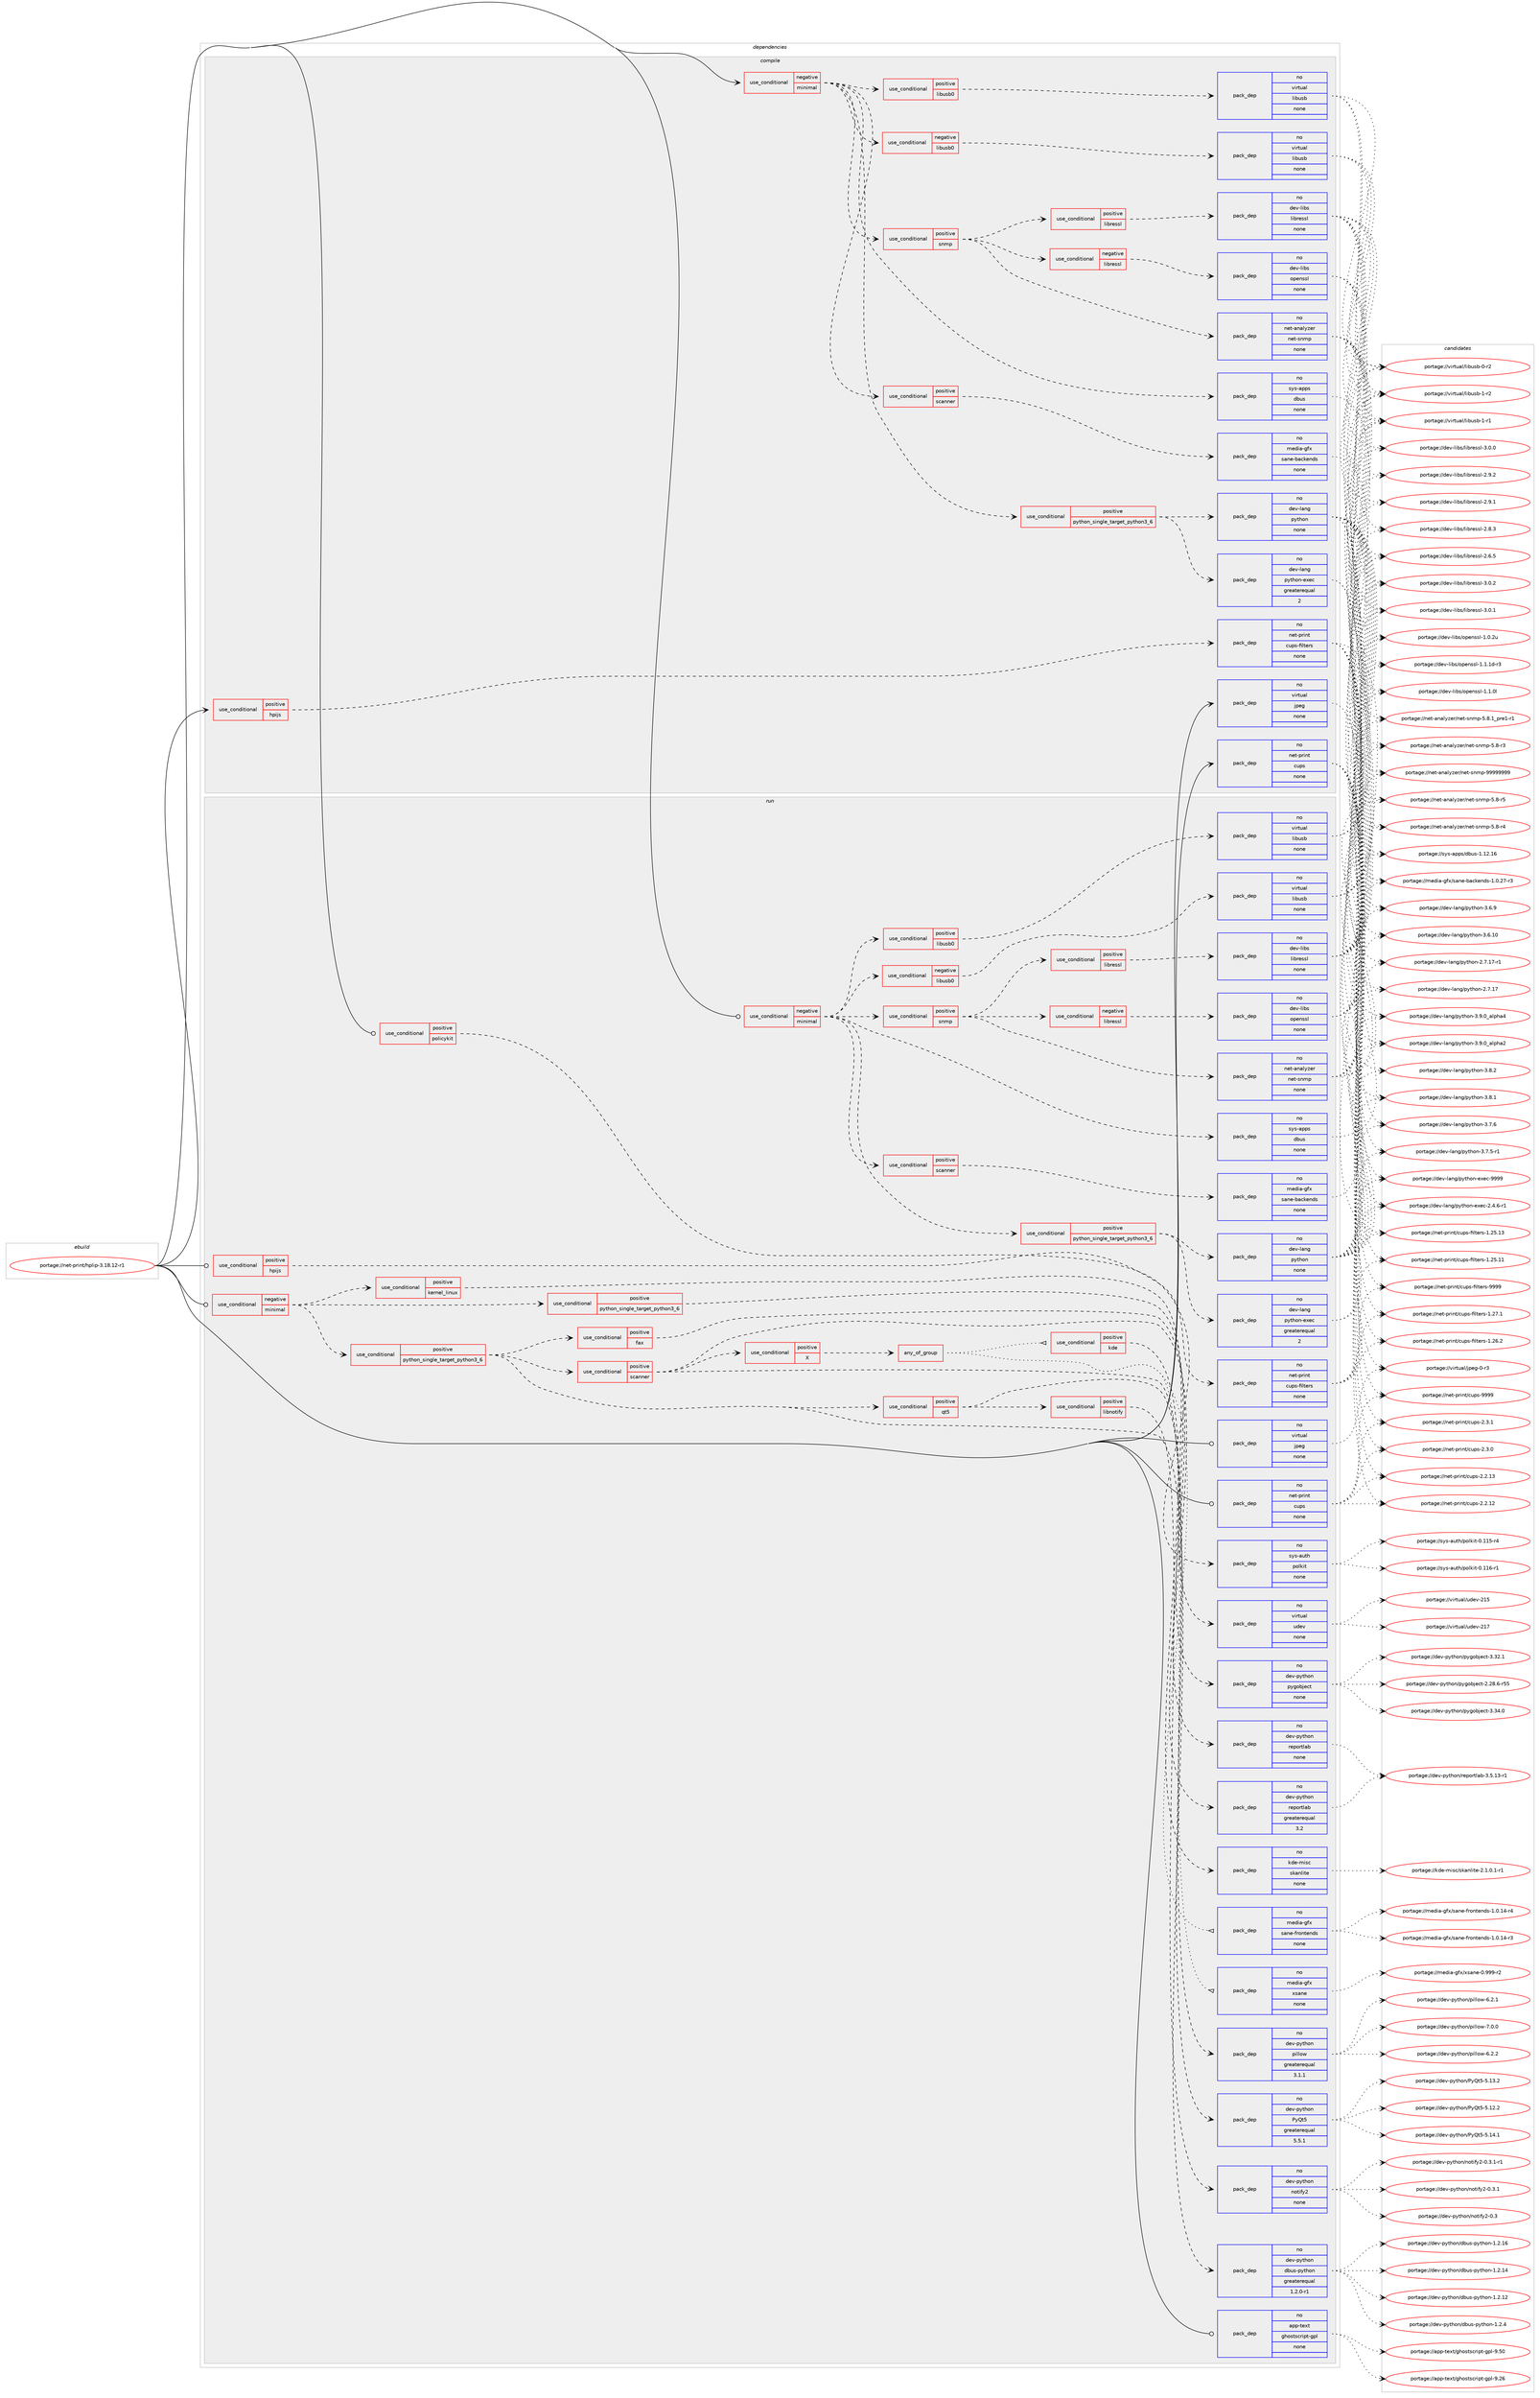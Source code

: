 digraph prolog {

# *************
# Graph options
# *************

newrank=true;
concentrate=true;
compound=true;
graph [rankdir=LR,fontname=Helvetica,fontsize=10,ranksep=1.5];#, ranksep=2.5, nodesep=0.2];
edge  [arrowhead=vee];
node  [fontname=Helvetica,fontsize=10];

# **********
# The ebuild
# **********

subgraph cluster_leftcol {
color=gray;
rank=same;
label=<<i>ebuild</i>>;
id [label="portage://net-print/hplip-3.18.12-r1", color=red, width=4, href="../net-print/hplip-3.18.12-r1.svg"];
}

# ****************
# The dependencies
# ****************

subgraph cluster_midcol {
color=gray;
label=<<i>dependencies</i>>;
subgraph cluster_compile {
fillcolor="#eeeeee";
style=filled;
label=<<i>compile</i>>;
subgraph cond13096 {
dependency66767 [label=<<TABLE BORDER="0" CELLBORDER="1" CELLSPACING="0" CELLPADDING="4"><TR><TD ROWSPAN="3" CELLPADDING="10">use_conditional</TD></TR><TR><TD>negative</TD></TR><TR><TD>minimal</TD></TR></TABLE>>, shape=none, color=red];
subgraph cond13097 {
dependency66768 [label=<<TABLE BORDER="0" CELLBORDER="1" CELLSPACING="0" CELLPADDING="4"><TR><TD ROWSPAN="3" CELLPADDING="10">use_conditional</TD></TR><TR><TD>positive</TD></TR><TR><TD>python_single_target_python3_6</TD></TR></TABLE>>, shape=none, color=red];
subgraph pack52336 {
dependency66769 [label=<<TABLE BORDER="0" CELLBORDER="1" CELLSPACING="0" CELLPADDING="4" WIDTH="220"><TR><TD ROWSPAN="6" CELLPADDING="30">pack_dep</TD></TR><TR><TD WIDTH="110">no</TD></TR><TR><TD>dev-lang</TD></TR><TR><TD>python</TD></TR><TR><TD>none</TD></TR><TR><TD></TD></TR></TABLE>>, shape=none, color=blue];
}
dependency66768:e -> dependency66769:w [weight=20,style="dashed",arrowhead="vee"];
subgraph pack52337 {
dependency66770 [label=<<TABLE BORDER="0" CELLBORDER="1" CELLSPACING="0" CELLPADDING="4" WIDTH="220"><TR><TD ROWSPAN="6" CELLPADDING="30">pack_dep</TD></TR><TR><TD WIDTH="110">no</TD></TR><TR><TD>dev-lang</TD></TR><TR><TD>python-exec</TD></TR><TR><TD>greaterequal</TD></TR><TR><TD>2</TD></TR></TABLE>>, shape=none, color=blue];
}
dependency66768:e -> dependency66770:w [weight=20,style="dashed",arrowhead="vee"];
}
dependency66767:e -> dependency66768:w [weight=20,style="dashed",arrowhead="vee"];
subgraph pack52338 {
dependency66771 [label=<<TABLE BORDER="0" CELLBORDER="1" CELLSPACING="0" CELLPADDING="4" WIDTH="220"><TR><TD ROWSPAN="6" CELLPADDING="30">pack_dep</TD></TR><TR><TD WIDTH="110">no</TD></TR><TR><TD>sys-apps</TD></TR><TR><TD>dbus</TD></TR><TR><TD>none</TD></TR><TR><TD></TD></TR></TABLE>>, shape=none, color=blue];
}
dependency66767:e -> dependency66771:w [weight=20,style="dashed",arrowhead="vee"];
subgraph cond13098 {
dependency66772 [label=<<TABLE BORDER="0" CELLBORDER="1" CELLSPACING="0" CELLPADDING="4"><TR><TD ROWSPAN="3" CELLPADDING="10">use_conditional</TD></TR><TR><TD>negative</TD></TR><TR><TD>libusb0</TD></TR></TABLE>>, shape=none, color=red];
subgraph pack52339 {
dependency66773 [label=<<TABLE BORDER="0" CELLBORDER="1" CELLSPACING="0" CELLPADDING="4" WIDTH="220"><TR><TD ROWSPAN="6" CELLPADDING="30">pack_dep</TD></TR><TR><TD WIDTH="110">no</TD></TR><TR><TD>virtual</TD></TR><TR><TD>libusb</TD></TR><TR><TD>none</TD></TR><TR><TD></TD></TR></TABLE>>, shape=none, color=blue];
}
dependency66772:e -> dependency66773:w [weight=20,style="dashed",arrowhead="vee"];
}
dependency66767:e -> dependency66772:w [weight=20,style="dashed",arrowhead="vee"];
subgraph cond13099 {
dependency66774 [label=<<TABLE BORDER="0" CELLBORDER="1" CELLSPACING="0" CELLPADDING="4"><TR><TD ROWSPAN="3" CELLPADDING="10">use_conditional</TD></TR><TR><TD>positive</TD></TR><TR><TD>libusb0</TD></TR></TABLE>>, shape=none, color=red];
subgraph pack52340 {
dependency66775 [label=<<TABLE BORDER="0" CELLBORDER="1" CELLSPACING="0" CELLPADDING="4" WIDTH="220"><TR><TD ROWSPAN="6" CELLPADDING="30">pack_dep</TD></TR><TR><TD WIDTH="110">no</TD></TR><TR><TD>virtual</TD></TR><TR><TD>libusb</TD></TR><TR><TD>none</TD></TR><TR><TD></TD></TR></TABLE>>, shape=none, color=blue];
}
dependency66774:e -> dependency66775:w [weight=20,style="dashed",arrowhead="vee"];
}
dependency66767:e -> dependency66774:w [weight=20,style="dashed",arrowhead="vee"];
subgraph cond13100 {
dependency66776 [label=<<TABLE BORDER="0" CELLBORDER="1" CELLSPACING="0" CELLPADDING="4"><TR><TD ROWSPAN="3" CELLPADDING="10">use_conditional</TD></TR><TR><TD>positive</TD></TR><TR><TD>scanner</TD></TR></TABLE>>, shape=none, color=red];
subgraph pack52341 {
dependency66777 [label=<<TABLE BORDER="0" CELLBORDER="1" CELLSPACING="0" CELLPADDING="4" WIDTH="220"><TR><TD ROWSPAN="6" CELLPADDING="30">pack_dep</TD></TR><TR><TD WIDTH="110">no</TD></TR><TR><TD>media-gfx</TD></TR><TR><TD>sane-backends</TD></TR><TR><TD>none</TD></TR><TR><TD></TD></TR></TABLE>>, shape=none, color=blue];
}
dependency66776:e -> dependency66777:w [weight=20,style="dashed",arrowhead="vee"];
}
dependency66767:e -> dependency66776:w [weight=20,style="dashed",arrowhead="vee"];
subgraph cond13101 {
dependency66778 [label=<<TABLE BORDER="0" CELLBORDER="1" CELLSPACING="0" CELLPADDING="4"><TR><TD ROWSPAN="3" CELLPADDING="10">use_conditional</TD></TR><TR><TD>positive</TD></TR><TR><TD>snmp</TD></TR></TABLE>>, shape=none, color=red];
subgraph cond13102 {
dependency66779 [label=<<TABLE BORDER="0" CELLBORDER="1" CELLSPACING="0" CELLPADDING="4"><TR><TD ROWSPAN="3" CELLPADDING="10">use_conditional</TD></TR><TR><TD>negative</TD></TR><TR><TD>libressl</TD></TR></TABLE>>, shape=none, color=red];
subgraph pack52342 {
dependency66780 [label=<<TABLE BORDER="0" CELLBORDER="1" CELLSPACING="0" CELLPADDING="4" WIDTH="220"><TR><TD ROWSPAN="6" CELLPADDING="30">pack_dep</TD></TR><TR><TD WIDTH="110">no</TD></TR><TR><TD>dev-libs</TD></TR><TR><TD>openssl</TD></TR><TR><TD>none</TD></TR><TR><TD></TD></TR></TABLE>>, shape=none, color=blue];
}
dependency66779:e -> dependency66780:w [weight=20,style="dashed",arrowhead="vee"];
}
dependency66778:e -> dependency66779:w [weight=20,style="dashed",arrowhead="vee"];
subgraph cond13103 {
dependency66781 [label=<<TABLE BORDER="0" CELLBORDER="1" CELLSPACING="0" CELLPADDING="4"><TR><TD ROWSPAN="3" CELLPADDING="10">use_conditional</TD></TR><TR><TD>positive</TD></TR><TR><TD>libressl</TD></TR></TABLE>>, shape=none, color=red];
subgraph pack52343 {
dependency66782 [label=<<TABLE BORDER="0" CELLBORDER="1" CELLSPACING="0" CELLPADDING="4" WIDTH="220"><TR><TD ROWSPAN="6" CELLPADDING="30">pack_dep</TD></TR><TR><TD WIDTH="110">no</TD></TR><TR><TD>dev-libs</TD></TR><TR><TD>libressl</TD></TR><TR><TD>none</TD></TR><TR><TD></TD></TR></TABLE>>, shape=none, color=blue];
}
dependency66781:e -> dependency66782:w [weight=20,style="dashed",arrowhead="vee"];
}
dependency66778:e -> dependency66781:w [weight=20,style="dashed",arrowhead="vee"];
subgraph pack52344 {
dependency66783 [label=<<TABLE BORDER="0" CELLBORDER="1" CELLSPACING="0" CELLPADDING="4" WIDTH="220"><TR><TD ROWSPAN="6" CELLPADDING="30">pack_dep</TD></TR><TR><TD WIDTH="110">no</TD></TR><TR><TD>net-analyzer</TD></TR><TR><TD>net-snmp</TD></TR><TR><TD>none</TD></TR><TR><TD></TD></TR></TABLE>>, shape=none, color=blue];
}
dependency66778:e -> dependency66783:w [weight=20,style="dashed",arrowhead="vee"];
}
dependency66767:e -> dependency66778:w [weight=20,style="dashed",arrowhead="vee"];
}
id:e -> dependency66767:w [weight=20,style="solid",arrowhead="vee"];
subgraph cond13104 {
dependency66784 [label=<<TABLE BORDER="0" CELLBORDER="1" CELLSPACING="0" CELLPADDING="4"><TR><TD ROWSPAN="3" CELLPADDING="10">use_conditional</TD></TR><TR><TD>positive</TD></TR><TR><TD>hpijs</TD></TR></TABLE>>, shape=none, color=red];
subgraph pack52345 {
dependency66785 [label=<<TABLE BORDER="0" CELLBORDER="1" CELLSPACING="0" CELLPADDING="4" WIDTH="220"><TR><TD ROWSPAN="6" CELLPADDING="30">pack_dep</TD></TR><TR><TD WIDTH="110">no</TD></TR><TR><TD>net-print</TD></TR><TR><TD>cups-filters</TD></TR><TR><TD>none</TD></TR><TR><TD></TD></TR></TABLE>>, shape=none, color=blue];
}
dependency66784:e -> dependency66785:w [weight=20,style="dashed",arrowhead="vee"];
}
id:e -> dependency66784:w [weight=20,style="solid",arrowhead="vee"];
subgraph pack52346 {
dependency66786 [label=<<TABLE BORDER="0" CELLBORDER="1" CELLSPACING="0" CELLPADDING="4" WIDTH="220"><TR><TD ROWSPAN="6" CELLPADDING="30">pack_dep</TD></TR><TR><TD WIDTH="110">no</TD></TR><TR><TD>net-print</TD></TR><TR><TD>cups</TD></TR><TR><TD>none</TD></TR><TR><TD></TD></TR></TABLE>>, shape=none, color=blue];
}
id:e -> dependency66786:w [weight=20,style="solid",arrowhead="vee"];
subgraph pack52347 {
dependency66787 [label=<<TABLE BORDER="0" CELLBORDER="1" CELLSPACING="0" CELLPADDING="4" WIDTH="220"><TR><TD ROWSPAN="6" CELLPADDING="30">pack_dep</TD></TR><TR><TD WIDTH="110">no</TD></TR><TR><TD>virtual</TD></TR><TR><TD>jpeg</TD></TR><TR><TD>none</TD></TR><TR><TD></TD></TR></TABLE>>, shape=none, color=blue];
}
id:e -> dependency66787:w [weight=20,style="solid",arrowhead="vee"];
}
subgraph cluster_compileandrun {
fillcolor="#eeeeee";
style=filled;
label=<<i>compile and run</i>>;
}
subgraph cluster_run {
fillcolor="#eeeeee";
style=filled;
label=<<i>run</i>>;
subgraph cond13105 {
dependency66788 [label=<<TABLE BORDER="0" CELLBORDER="1" CELLSPACING="0" CELLPADDING="4"><TR><TD ROWSPAN="3" CELLPADDING="10">use_conditional</TD></TR><TR><TD>negative</TD></TR><TR><TD>minimal</TD></TR></TABLE>>, shape=none, color=red];
subgraph cond13106 {
dependency66789 [label=<<TABLE BORDER="0" CELLBORDER="1" CELLSPACING="0" CELLPADDING="4"><TR><TD ROWSPAN="3" CELLPADDING="10">use_conditional</TD></TR><TR><TD>positive</TD></TR><TR><TD>python_single_target_python3_6</TD></TR></TABLE>>, shape=none, color=red];
subgraph pack52348 {
dependency66790 [label=<<TABLE BORDER="0" CELLBORDER="1" CELLSPACING="0" CELLPADDING="4" WIDTH="220"><TR><TD ROWSPAN="6" CELLPADDING="30">pack_dep</TD></TR><TR><TD WIDTH="110">no</TD></TR><TR><TD>dev-lang</TD></TR><TR><TD>python</TD></TR><TR><TD>none</TD></TR><TR><TD></TD></TR></TABLE>>, shape=none, color=blue];
}
dependency66789:e -> dependency66790:w [weight=20,style="dashed",arrowhead="vee"];
subgraph pack52349 {
dependency66791 [label=<<TABLE BORDER="0" CELLBORDER="1" CELLSPACING="0" CELLPADDING="4" WIDTH="220"><TR><TD ROWSPAN="6" CELLPADDING="30">pack_dep</TD></TR><TR><TD WIDTH="110">no</TD></TR><TR><TD>dev-lang</TD></TR><TR><TD>python-exec</TD></TR><TR><TD>greaterequal</TD></TR><TR><TD>2</TD></TR></TABLE>>, shape=none, color=blue];
}
dependency66789:e -> dependency66791:w [weight=20,style="dashed",arrowhead="vee"];
}
dependency66788:e -> dependency66789:w [weight=20,style="dashed",arrowhead="vee"];
subgraph pack52350 {
dependency66792 [label=<<TABLE BORDER="0" CELLBORDER="1" CELLSPACING="0" CELLPADDING="4" WIDTH="220"><TR><TD ROWSPAN="6" CELLPADDING="30">pack_dep</TD></TR><TR><TD WIDTH="110">no</TD></TR><TR><TD>sys-apps</TD></TR><TR><TD>dbus</TD></TR><TR><TD>none</TD></TR><TR><TD></TD></TR></TABLE>>, shape=none, color=blue];
}
dependency66788:e -> dependency66792:w [weight=20,style="dashed",arrowhead="vee"];
subgraph cond13107 {
dependency66793 [label=<<TABLE BORDER="0" CELLBORDER="1" CELLSPACING="0" CELLPADDING="4"><TR><TD ROWSPAN="3" CELLPADDING="10">use_conditional</TD></TR><TR><TD>negative</TD></TR><TR><TD>libusb0</TD></TR></TABLE>>, shape=none, color=red];
subgraph pack52351 {
dependency66794 [label=<<TABLE BORDER="0" CELLBORDER="1" CELLSPACING="0" CELLPADDING="4" WIDTH="220"><TR><TD ROWSPAN="6" CELLPADDING="30">pack_dep</TD></TR><TR><TD WIDTH="110">no</TD></TR><TR><TD>virtual</TD></TR><TR><TD>libusb</TD></TR><TR><TD>none</TD></TR><TR><TD></TD></TR></TABLE>>, shape=none, color=blue];
}
dependency66793:e -> dependency66794:w [weight=20,style="dashed",arrowhead="vee"];
}
dependency66788:e -> dependency66793:w [weight=20,style="dashed",arrowhead="vee"];
subgraph cond13108 {
dependency66795 [label=<<TABLE BORDER="0" CELLBORDER="1" CELLSPACING="0" CELLPADDING="4"><TR><TD ROWSPAN="3" CELLPADDING="10">use_conditional</TD></TR><TR><TD>positive</TD></TR><TR><TD>libusb0</TD></TR></TABLE>>, shape=none, color=red];
subgraph pack52352 {
dependency66796 [label=<<TABLE BORDER="0" CELLBORDER="1" CELLSPACING="0" CELLPADDING="4" WIDTH="220"><TR><TD ROWSPAN="6" CELLPADDING="30">pack_dep</TD></TR><TR><TD WIDTH="110">no</TD></TR><TR><TD>virtual</TD></TR><TR><TD>libusb</TD></TR><TR><TD>none</TD></TR><TR><TD></TD></TR></TABLE>>, shape=none, color=blue];
}
dependency66795:e -> dependency66796:w [weight=20,style="dashed",arrowhead="vee"];
}
dependency66788:e -> dependency66795:w [weight=20,style="dashed",arrowhead="vee"];
subgraph cond13109 {
dependency66797 [label=<<TABLE BORDER="0" CELLBORDER="1" CELLSPACING="0" CELLPADDING="4"><TR><TD ROWSPAN="3" CELLPADDING="10">use_conditional</TD></TR><TR><TD>positive</TD></TR><TR><TD>scanner</TD></TR></TABLE>>, shape=none, color=red];
subgraph pack52353 {
dependency66798 [label=<<TABLE BORDER="0" CELLBORDER="1" CELLSPACING="0" CELLPADDING="4" WIDTH="220"><TR><TD ROWSPAN="6" CELLPADDING="30">pack_dep</TD></TR><TR><TD WIDTH="110">no</TD></TR><TR><TD>media-gfx</TD></TR><TR><TD>sane-backends</TD></TR><TR><TD>none</TD></TR><TR><TD></TD></TR></TABLE>>, shape=none, color=blue];
}
dependency66797:e -> dependency66798:w [weight=20,style="dashed",arrowhead="vee"];
}
dependency66788:e -> dependency66797:w [weight=20,style="dashed",arrowhead="vee"];
subgraph cond13110 {
dependency66799 [label=<<TABLE BORDER="0" CELLBORDER="1" CELLSPACING="0" CELLPADDING="4"><TR><TD ROWSPAN="3" CELLPADDING="10">use_conditional</TD></TR><TR><TD>positive</TD></TR><TR><TD>snmp</TD></TR></TABLE>>, shape=none, color=red];
subgraph cond13111 {
dependency66800 [label=<<TABLE BORDER="0" CELLBORDER="1" CELLSPACING="0" CELLPADDING="4"><TR><TD ROWSPAN="3" CELLPADDING="10">use_conditional</TD></TR><TR><TD>negative</TD></TR><TR><TD>libressl</TD></TR></TABLE>>, shape=none, color=red];
subgraph pack52354 {
dependency66801 [label=<<TABLE BORDER="0" CELLBORDER="1" CELLSPACING="0" CELLPADDING="4" WIDTH="220"><TR><TD ROWSPAN="6" CELLPADDING="30">pack_dep</TD></TR><TR><TD WIDTH="110">no</TD></TR><TR><TD>dev-libs</TD></TR><TR><TD>openssl</TD></TR><TR><TD>none</TD></TR><TR><TD></TD></TR></TABLE>>, shape=none, color=blue];
}
dependency66800:e -> dependency66801:w [weight=20,style="dashed",arrowhead="vee"];
}
dependency66799:e -> dependency66800:w [weight=20,style="dashed",arrowhead="vee"];
subgraph cond13112 {
dependency66802 [label=<<TABLE BORDER="0" CELLBORDER="1" CELLSPACING="0" CELLPADDING="4"><TR><TD ROWSPAN="3" CELLPADDING="10">use_conditional</TD></TR><TR><TD>positive</TD></TR><TR><TD>libressl</TD></TR></TABLE>>, shape=none, color=red];
subgraph pack52355 {
dependency66803 [label=<<TABLE BORDER="0" CELLBORDER="1" CELLSPACING="0" CELLPADDING="4" WIDTH="220"><TR><TD ROWSPAN="6" CELLPADDING="30">pack_dep</TD></TR><TR><TD WIDTH="110">no</TD></TR><TR><TD>dev-libs</TD></TR><TR><TD>libressl</TD></TR><TR><TD>none</TD></TR><TR><TD></TD></TR></TABLE>>, shape=none, color=blue];
}
dependency66802:e -> dependency66803:w [weight=20,style="dashed",arrowhead="vee"];
}
dependency66799:e -> dependency66802:w [weight=20,style="dashed",arrowhead="vee"];
subgraph pack52356 {
dependency66804 [label=<<TABLE BORDER="0" CELLBORDER="1" CELLSPACING="0" CELLPADDING="4" WIDTH="220"><TR><TD ROWSPAN="6" CELLPADDING="30">pack_dep</TD></TR><TR><TD WIDTH="110">no</TD></TR><TR><TD>net-analyzer</TD></TR><TR><TD>net-snmp</TD></TR><TR><TD>none</TD></TR><TR><TD></TD></TR></TABLE>>, shape=none, color=blue];
}
dependency66799:e -> dependency66804:w [weight=20,style="dashed",arrowhead="vee"];
}
dependency66788:e -> dependency66799:w [weight=20,style="dashed",arrowhead="vee"];
}
id:e -> dependency66788:w [weight=20,style="solid",arrowhead="odot"];
subgraph cond13113 {
dependency66805 [label=<<TABLE BORDER="0" CELLBORDER="1" CELLSPACING="0" CELLPADDING="4"><TR><TD ROWSPAN="3" CELLPADDING="10">use_conditional</TD></TR><TR><TD>negative</TD></TR><TR><TD>minimal</TD></TR></TABLE>>, shape=none, color=red];
subgraph cond13114 {
dependency66806 [label=<<TABLE BORDER="0" CELLBORDER="1" CELLSPACING="0" CELLPADDING="4"><TR><TD ROWSPAN="3" CELLPADDING="10">use_conditional</TD></TR><TR><TD>positive</TD></TR><TR><TD>python_single_target_python3_6</TD></TR></TABLE>>, shape=none, color=red];
subgraph pack52357 {
dependency66807 [label=<<TABLE BORDER="0" CELLBORDER="1" CELLSPACING="0" CELLPADDING="4" WIDTH="220"><TR><TD ROWSPAN="6" CELLPADDING="30">pack_dep</TD></TR><TR><TD WIDTH="110">no</TD></TR><TR><TD>dev-python</TD></TR><TR><TD>pygobject</TD></TR><TR><TD>none</TD></TR><TR><TD></TD></TR></TABLE>>, shape=none, color=blue];
}
dependency66806:e -> dependency66807:w [weight=20,style="dashed",arrowhead="vee"];
}
dependency66805:e -> dependency66806:w [weight=20,style="dashed",arrowhead="vee"];
subgraph cond13115 {
dependency66808 [label=<<TABLE BORDER="0" CELLBORDER="1" CELLSPACING="0" CELLPADDING="4"><TR><TD ROWSPAN="3" CELLPADDING="10">use_conditional</TD></TR><TR><TD>positive</TD></TR><TR><TD>kernel_linux</TD></TR></TABLE>>, shape=none, color=red];
subgraph pack52358 {
dependency66809 [label=<<TABLE BORDER="0" CELLBORDER="1" CELLSPACING="0" CELLPADDING="4" WIDTH="220"><TR><TD ROWSPAN="6" CELLPADDING="30">pack_dep</TD></TR><TR><TD WIDTH="110">no</TD></TR><TR><TD>virtual</TD></TR><TR><TD>udev</TD></TR><TR><TD>none</TD></TR><TR><TD></TD></TR></TABLE>>, shape=none, color=blue];
}
dependency66808:e -> dependency66809:w [weight=20,style="dashed",arrowhead="vee"];
}
dependency66805:e -> dependency66808:w [weight=20,style="dashed",arrowhead="vee"];
subgraph cond13116 {
dependency66810 [label=<<TABLE BORDER="0" CELLBORDER="1" CELLSPACING="0" CELLPADDING="4"><TR><TD ROWSPAN="3" CELLPADDING="10">use_conditional</TD></TR><TR><TD>positive</TD></TR><TR><TD>python_single_target_python3_6</TD></TR></TABLE>>, shape=none, color=red];
subgraph pack52359 {
dependency66811 [label=<<TABLE BORDER="0" CELLBORDER="1" CELLSPACING="0" CELLPADDING="4" WIDTH="220"><TR><TD ROWSPAN="6" CELLPADDING="30">pack_dep</TD></TR><TR><TD WIDTH="110">no</TD></TR><TR><TD>dev-python</TD></TR><TR><TD>dbus-python</TD></TR><TR><TD>greaterequal</TD></TR><TR><TD>1.2.0-r1</TD></TR></TABLE>>, shape=none, color=blue];
}
dependency66810:e -> dependency66811:w [weight=20,style="dashed",arrowhead="vee"];
subgraph cond13117 {
dependency66812 [label=<<TABLE BORDER="0" CELLBORDER="1" CELLSPACING="0" CELLPADDING="4"><TR><TD ROWSPAN="3" CELLPADDING="10">use_conditional</TD></TR><TR><TD>positive</TD></TR><TR><TD>fax</TD></TR></TABLE>>, shape=none, color=red];
subgraph pack52360 {
dependency66813 [label=<<TABLE BORDER="0" CELLBORDER="1" CELLSPACING="0" CELLPADDING="4" WIDTH="220"><TR><TD ROWSPAN="6" CELLPADDING="30">pack_dep</TD></TR><TR><TD WIDTH="110">no</TD></TR><TR><TD>dev-python</TD></TR><TR><TD>reportlab</TD></TR><TR><TD>none</TD></TR><TR><TD></TD></TR></TABLE>>, shape=none, color=blue];
}
dependency66812:e -> dependency66813:w [weight=20,style="dashed",arrowhead="vee"];
}
dependency66810:e -> dependency66812:w [weight=20,style="dashed",arrowhead="vee"];
subgraph cond13118 {
dependency66814 [label=<<TABLE BORDER="0" CELLBORDER="1" CELLSPACING="0" CELLPADDING="4"><TR><TD ROWSPAN="3" CELLPADDING="10">use_conditional</TD></TR><TR><TD>positive</TD></TR><TR><TD>qt5</TD></TR></TABLE>>, shape=none, color=red];
subgraph pack52361 {
dependency66815 [label=<<TABLE BORDER="0" CELLBORDER="1" CELLSPACING="0" CELLPADDING="4" WIDTH="220"><TR><TD ROWSPAN="6" CELLPADDING="30">pack_dep</TD></TR><TR><TD WIDTH="110">no</TD></TR><TR><TD>dev-python</TD></TR><TR><TD>PyQt5</TD></TR><TR><TD>greaterequal</TD></TR><TR><TD>5.5.1</TD></TR></TABLE>>, shape=none, color=blue];
}
dependency66814:e -> dependency66815:w [weight=20,style="dashed",arrowhead="vee"];
subgraph cond13119 {
dependency66816 [label=<<TABLE BORDER="0" CELLBORDER="1" CELLSPACING="0" CELLPADDING="4"><TR><TD ROWSPAN="3" CELLPADDING="10">use_conditional</TD></TR><TR><TD>positive</TD></TR><TR><TD>libnotify</TD></TR></TABLE>>, shape=none, color=red];
subgraph pack52362 {
dependency66817 [label=<<TABLE BORDER="0" CELLBORDER="1" CELLSPACING="0" CELLPADDING="4" WIDTH="220"><TR><TD ROWSPAN="6" CELLPADDING="30">pack_dep</TD></TR><TR><TD WIDTH="110">no</TD></TR><TR><TD>dev-python</TD></TR><TR><TD>notify2</TD></TR><TR><TD>none</TD></TR><TR><TD></TD></TR></TABLE>>, shape=none, color=blue];
}
dependency66816:e -> dependency66817:w [weight=20,style="dashed",arrowhead="vee"];
}
dependency66814:e -> dependency66816:w [weight=20,style="dashed",arrowhead="vee"];
}
dependency66810:e -> dependency66814:w [weight=20,style="dashed",arrowhead="vee"];
subgraph cond13120 {
dependency66818 [label=<<TABLE BORDER="0" CELLBORDER="1" CELLSPACING="0" CELLPADDING="4"><TR><TD ROWSPAN="3" CELLPADDING="10">use_conditional</TD></TR><TR><TD>positive</TD></TR><TR><TD>scanner</TD></TR></TABLE>>, shape=none, color=red];
subgraph pack52363 {
dependency66819 [label=<<TABLE BORDER="0" CELLBORDER="1" CELLSPACING="0" CELLPADDING="4" WIDTH="220"><TR><TD ROWSPAN="6" CELLPADDING="30">pack_dep</TD></TR><TR><TD WIDTH="110">no</TD></TR><TR><TD>dev-python</TD></TR><TR><TD>reportlab</TD></TR><TR><TD>greaterequal</TD></TR><TR><TD>3.2</TD></TR></TABLE>>, shape=none, color=blue];
}
dependency66818:e -> dependency66819:w [weight=20,style="dashed",arrowhead="vee"];
subgraph pack52364 {
dependency66820 [label=<<TABLE BORDER="0" CELLBORDER="1" CELLSPACING="0" CELLPADDING="4" WIDTH="220"><TR><TD ROWSPAN="6" CELLPADDING="30">pack_dep</TD></TR><TR><TD WIDTH="110">no</TD></TR><TR><TD>dev-python</TD></TR><TR><TD>pillow</TD></TR><TR><TD>greaterequal</TD></TR><TR><TD>3.1.1</TD></TR></TABLE>>, shape=none, color=blue];
}
dependency66818:e -> dependency66820:w [weight=20,style="dashed",arrowhead="vee"];
subgraph cond13121 {
dependency66821 [label=<<TABLE BORDER="0" CELLBORDER="1" CELLSPACING="0" CELLPADDING="4"><TR><TD ROWSPAN="3" CELLPADDING="10">use_conditional</TD></TR><TR><TD>positive</TD></TR><TR><TD>X</TD></TR></TABLE>>, shape=none, color=red];
subgraph any1274 {
dependency66822 [label=<<TABLE BORDER="0" CELLBORDER="1" CELLSPACING="0" CELLPADDING="4"><TR><TD CELLPADDING="10">any_of_group</TD></TR></TABLE>>, shape=none, color=red];subgraph cond13122 {
dependency66823 [label=<<TABLE BORDER="0" CELLBORDER="1" CELLSPACING="0" CELLPADDING="4"><TR><TD ROWSPAN="3" CELLPADDING="10">use_conditional</TD></TR><TR><TD>positive</TD></TR><TR><TD>kde</TD></TR></TABLE>>, shape=none, color=red];
subgraph pack52365 {
dependency66824 [label=<<TABLE BORDER="0" CELLBORDER="1" CELLSPACING="0" CELLPADDING="4" WIDTH="220"><TR><TD ROWSPAN="6" CELLPADDING="30">pack_dep</TD></TR><TR><TD WIDTH="110">no</TD></TR><TR><TD>kde-misc</TD></TR><TR><TD>skanlite</TD></TR><TR><TD>none</TD></TR><TR><TD></TD></TR></TABLE>>, shape=none, color=blue];
}
dependency66823:e -> dependency66824:w [weight=20,style="dashed",arrowhead="vee"];
}
dependency66822:e -> dependency66823:w [weight=20,style="dotted",arrowhead="oinv"];
subgraph pack52366 {
dependency66825 [label=<<TABLE BORDER="0" CELLBORDER="1" CELLSPACING="0" CELLPADDING="4" WIDTH="220"><TR><TD ROWSPAN="6" CELLPADDING="30">pack_dep</TD></TR><TR><TD WIDTH="110">no</TD></TR><TR><TD>media-gfx</TD></TR><TR><TD>xsane</TD></TR><TR><TD>none</TD></TR><TR><TD></TD></TR></TABLE>>, shape=none, color=blue];
}
dependency66822:e -> dependency66825:w [weight=20,style="dotted",arrowhead="oinv"];
subgraph pack52367 {
dependency66826 [label=<<TABLE BORDER="0" CELLBORDER="1" CELLSPACING="0" CELLPADDING="4" WIDTH="220"><TR><TD ROWSPAN="6" CELLPADDING="30">pack_dep</TD></TR><TR><TD WIDTH="110">no</TD></TR><TR><TD>media-gfx</TD></TR><TR><TD>sane-frontends</TD></TR><TR><TD>none</TD></TR><TR><TD></TD></TR></TABLE>>, shape=none, color=blue];
}
dependency66822:e -> dependency66826:w [weight=20,style="dotted",arrowhead="oinv"];
}
dependency66821:e -> dependency66822:w [weight=20,style="dashed",arrowhead="vee"];
}
dependency66818:e -> dependency66821:w [weight=20,style="dashed",arrowhead="vee"];
}
dependency66810:e -> dependency66818:w [weight=20,style="dashed",arrowhead="vee"];
}
dependency66805:e -> dependency66810:w [weight=20,style="dashed",arrowhead="vee"];
}
id:e -> dependency66805:w [weight=20,style="solid",arrowhead="odot"];
subgraph cond13123 {
dependency66827 [label=<<TABLE BORDER="0" CELLBORDER="1" CELLSPACING="0" CELLPADDING="4"><TR><TD ROWSPAN="3" CELLPADDING="10">use_conditional</TD></TR><TR><TD>positive</TD></TR><TR><TD>hpijs</TD></TR></TABLE>>, shape=none, color=red];
subgraph pack52368 {
dependency66828 [label=<<TABLE BORDER="0" CELLBORDER="1" CELLSPACING="0" CELLPADDING="4" WIDTH="220"><TR><TD ROWSPAN="6" CELLPADDING="30">pack_dep</TD></TR><TR><TD WIDTH="110">no</TD></TR><TR><TD>net-print</TD></TR><TR><TD>cups-filters</TD></TR><TR><TD>none</TD></TR><TR><TD></TD></TR></TABLE>>, shape=none, color=blue];
}
dependency66827:e -> dependency66828:w [weight=20,style="dashed",arrowhead="vee"];
}
id:e -> dependency66827:w [weight=20,style="solid",arrowhead="odot"];
subgraph cond13124 {
dependency66829 [label=<<TABLE BORDER="0" CELLBORDER="1" CELLSPACING="0" CELLPADDING="4"><TR><TD ROWSPAN="3" CELLPADDING="10">use_conditional</TD></TR><TR><TD>positive</TD></TR><TR><TD>policykit</TD></TR></TABLE>>, shape=none, color=red];
subgraph pack52369 {
dependency66830 [label=<<TABLE BORDER="0" CELLBORDER="1" CELLSPACING="0" CELLPADDING="4" WIDTH="220"><TR><TD ROWSPAN="6" CELLPADDING="30">pack_dep</TD></TR><TR><TD WIDTH="110">no</TD></TR><TR><TD>sys-auth</TD></TR><TR><TD>polkit</TD></TR><TR><TD>none</TD></TR><TR><TD></TD></TR></TABLE>>, shape=none, color=blue];
}
dependency66829:e -> dependency66830:w [weight=20,style="dashed",arrowhead="vee"];
}
id:e -> dependency66829:w [weight=20,style="solid",arrowhead="odot"];
subgraph pack52370 {
dependency66831 [label=<<TABLE BORDER="0" CELLBORDER="1" CELLSPACING="0" CELLPADDING="4" WIDTH="220"><TR><TD ROWSPAN="6" CELLPADDING="30">pack_dep</TD></TR><TR><TD WIDTH="110">no</TD></TR><TR><TD>app-text</TD></TR><TR><TD>ghostscript-gpl</TD></TR><TR><TD>none</TD></TR><TR><TD></TD></TR></TABLE>>, shape=none, color=blue];
}
id:e -> dependency66831:w [weight=20,style="solid",arrowhead="odot"];
subgraph pack52371 {
dependency66832 [label=<<TABLE BORDER="0" CELLBORDER="1" CELLSPACING="0" CELLPADDING="4" WIDTH="220"><TR><TD ROWSPAN="6" CELLPADDING="30">pack_dep</TD></TR><TR><TD WIDTH="110">no</TD></TR><TR><TD>net-print</TD></TR><TR><TD>cups</TD></TR><TR><TD>none</TD></TR><TR><TD></TD></TR></TABLE>>, shape=none, color=blue];
}
id:e -> dependency66832:w [weight=20,style="solid",arrowhead="odot"];
subgraph pack52372 {
dependency66833 [label=<<TABLE BORDER="0" CELLBORDER="1" CELLSPACING="0" CELLPADDING="4" WIDTH="220"><TR><TD ROWSPAN="6" CELLPADDING="30">pack_dep</TD></TR><TR><TD WIDTH="110">no</TD></TR><TR><TD>virtual</TD></TR><TR><TD>jpeg</TD></TR><TR><TD>none</TD></TR><TR><TD></TD></TR></TABLE>>, shape=none, color=blue];
}
id:e -> dependency66833:w [weight=20,style="solid",arrowhead="odot"];
}
}

# **************
# The candidates
# **************

subgraph cluster_choices {
rank=same;
color=gray;
label=<<i>candidates</i>>;

subgraph choice52336 {
color=black;
nodesep=1;
choice10010111845108971101034711212111610411111045514657464895971081121049752 [label="portage://dev-lang/python-3.9.0_alpha4", color=red, width=4,href="../dev-lang/python-3.9.0_alpha4.svg"];
choice10010111845108971101034711212111610411111045514657464895971081121049750 [label="portage://dev-lang/python-3.9.0_alpha2", color=red, width=4,href="../dev-lang/python-3.9.0_alpha2.svg"];
choice100101118451089711010347112121116104111110455146564650 [label="portage://dev-lang/python-3.8.2", color=red, width=4,href="../dev-lang/python-3.8.2.svg"];
choice100101118451089711010347112121116104111110455146564649 [label="portage://dev-lang/python-3.8.1", color=red, width=4,href="../dev-lang/python-3.8.1.svg"];
choice100101118451089711010347112121116104111110455146554654 [label="portage://dev-lang/python-3.7.6", color=red, width=4,href="../dev-lang/python-3.7.6.svg"];
choice1001011184510897110103471121211161041111104551465546534511449 [label="portage://dev-lang/python-3.7.5-r1", color=red, width=4,href="../dev-lang/python-3.7.5-r1.svg"];
choice100101118451089711010347112121116104111110455146544657 [label="portage://dev-lang/python-3.6.9", color=red, width=4,href="../dev-lang/python-3.6.9.svg"];
choice10010111845108971101034711212111610411111045514654464948 [label="portage://dev-lang/python-3.6.10", color=red, width=4,href="../dev-lang/python-3.6.10.svg"];
choice100101118451089711010347112121116104111110455046554649554511449 [label="portage://dev-lang/python-2.7.17-r1", color=red, width=4,href="../dev-lang/python-2.7.17-r1.svg"];
choice10010111845108971101034711212111610411111045504655464955 [label="portage://dev-lang/python-2.7.17", color=red, width=4,href="../dev-lang/python-2.7.17.svg"];
dependency66769:e -> choice10010111845108971101034711212111610411111045514657464895971081121049752:w [style=dotted,weight="100"];
dependency66769:e -> choice10010111845108971101034711212111610411111045514657464895971081121049750:w [style=dotted,weight="100"];
dependency66769:e -> choice100101118451089711010347112121116104111110455146564650:w [style=dotted,weight="100"];
dependency66769:e -> choice100101118451089711010347112121116104111110455146564649:w [style=dotted,weight="100"];
dependency66769:e -> choice100101118451089711010347112121116104111110455146554654:w [style=dotted,weight="100"];
dependency66769:e -> choice1001011184510897110103471121211161041111104551465546534511449:w [style=dotted,weight="100"];
dependency66769:e -> choice100101118451089711010347112121116104111110455146544657:w [style=dotted,weight="100"];
dependency66769:e -> choice10010111845108971101034711212111610411111045514654464948:w [style=dotted,weight="100"];
dependency66769:e -> choice100101118451089711010347112121116104111110455046554649554511449:w [style=dotted,weight="100"];
dependency66769:e -> choice10010111845108971101034711212111610411111045504655464955:w [style=dotted,weight="100"];
}
subgraph choice52337 {
color=black;
nodesep=1;
choice10010111845108971101034711212111610411111045101120101994557575757 [label="portage://dev-lang/python-exec-9999", color=red, width=4,href="../dev-lang/python-exec-9999.svg"];
choice10010111845108971101034711212111610411111045101120101994550465246544511449 [label="portage://dev-lang/python-exec-2.4.6-r1", color=red, width=4,href="../dev-lang/python-exec-2.4.6-r1.svg"];
dependency66770:e -> choice10010111845108971101034711212111610411111045101120101994557575757:w [style=dotted,weight="100"];
dependency66770:e -> choice10010111845108971101034711212111610411111045101120101994550465246544511449:w [style=dotted,weight="100"];
}
subgraph choice52338 {
color=black;
nodesep=1;
choice115121115459711211211547100981171154549464950464954 [label="portage://sys-apps/dbus-1.12.16", color=red, width=4,href="../sys-apps/dbus-1.12.16.svg"];
dependency66771:e -> choice115121115459711211211547100981171154549464950464954:w [style=dotted,weight="100"];
}
subgraph choice52339 {
color=black;
nodesep=1;
choice1181051141161179710847108105981171159845494511450 [label="portage://virtual/libusb-1-r2", color=red, width=4,href="../virtual/libusb-1-r2.svg"];
choice1181051141161179710847108105981171159845494511449 [label="portage://virtual/libusb-1-r1", color=red, width=4,href="../virtual/libusb-1-r1.svg"];
choice1181051141161179710847108105981171159845484511450 [label="portage://virtual/libusb-0-r2", color=red, width=4,href="../virtual/libusb-0-r2.svg"];
dependency66773:e -> choice1181051141161179710847108105981171159845494511450:w [style=dotted,weight="100"];
dependency66773:e -> choice1181051141161179710847108105981171159845494511449:w [style=dotted,weight="100"];
dependency66773:e -> choice1181051141161179710847108105981171159845484511450:w [style=dotted,weight="100"];
}
subgraph choice52340 {
color=black;
nodesep=1;
choice1181051141161179710847108105981171159845494511450 [label="portage://virtual/libusb-1-r2", color=red, width=4,href="../virtual/libusb-1-r2.svg"];
choice1181051141161179710847108105981171159845494511449 [label="portage://virtual/libusb-1-r1", color=red, width=4,href="../virtual/libusb-1-r1.svg"];
choice1181051141161179710847108105981171159845484511450 [label="portage://virtual/libusb-0-r2", color=red, width=4,href="../virtual/libusb-0-r2.svg"];
dependency66775:e -> choice1181051141161179710847108105981171159845494511450:w [style=dotted,weight="100"];
dependency66775:e -> choice1181051141161179710847108105981171159845494511449:w [style=dotted,weight="100"];
dependency66775:e -> choice1181051141161179710847108105981171159845484511450:w [style=dotted,weight="100"];
}
subgraph choice52341 {
color=black;
nodesep=1;
choice1091011001059745103102120471159711010145989799107101110100115454946484650554511451 [label="portage://media-gfx/sane-backends-1.0.27-r3", color=red, width=4,href="../media-gfx/sane-backends-1.0.27-r3.svg"];
dependency66777:e -> choice1091011001059745103102120471159711010145989799107101110100115454946484650554511451:w [style=dotted,weight="100"];
}
subgraph choice52342 {
color=black;
nodesep=1;
choice1001011184510810598115471111121011101151151084549464946491004511451 [label="portage://dev-libs/openssl-1.1.1d-r3", color=red, width=4,href="../dev-libs/openssl-1.1.1d-r3.svg"];
choice100101118451081059811547111112101110115115108454946494648108 [label="portage://dev-libs/openssl-1.1.0l", color=red, width=4,href="../dev-libs/openssl-1.1.0l.svg"];
choice100101118451081059811547111112101110115115108454946484650117 [label="portage://dev-libs/openssl-1.0.2u", color=red, width=4,href="../dev-libs/openssl-1.0.2u.svg"];
dependency66780:e -> choice1001011184510810598115471111121011101151151084549464946491004511451:w [style=dotted,weight="100"];
dependency66780:e -> choice100101118451081059811547111112101110115115108454946494648108:w [style=dotted,weight="100"];
dependency66780:e -> choice100101118451081059811547111112101110115115108454946484650117:w [style=dotted,weight="100"];
}
subgraph choice52343 {
color=black;
nodesep=1;
choice10010111845108105981154710810598114101115115108455146484650 [label="portage://dev-libs/libressl-3.0.2", color=red, width=4,href="../dev-libs/libressl-3.0.2.svg"];
choice10010111845108105981154710810598114101115115108455146484649 [label="portage://dev-libs/libressl-3.0.1", color=red, width=4,href="../dev-libs/libressl-3.0.1.svg"];
choice10010111845108105981154710810598114101115115108455146484648 [label="portage://dev-libs/libressl-3.0.0", color=red, width=4,href="../dev-libs/libressl-3.0.0.svg"];
choice10010111845108105981154710810598114101115115108455046574650 [label="portage://dev-libs/libressl-2.9.2", color=red, width=4,href="../dev-libs/libressl-2.9.2.svg"];
choice10010111845108105981154710810598114101115115108455046574649 [label="portage://dev-libs/libressl-2.9.1", color=red, width=4,href="../dev-libs/libressl-2.9.1.svg"];
choice10010111845108105981154710810598114101115115108455046564651 [label="portage://dev-libs/libressl-2.8.3", color=red, width=4,href="../dev-libs/libressl-2.8.3.svg"];
choice10010111845108105981154710810598114101115115108455046544653 [label="portage://dev-libs/libressl-2.6.5", color=red, width=4,href="../dev-libs/libressl-2.6.5.svg"];
dependency66782:e -> choice10010111845108105981154710810598114101115115108455146484650:w [style=dotted,weight="100"];
dependency66782:e -> choice10010111845108105981154710810598114101115115108455146484649:w [style=dotted,weight="100"];
dependency66782:e -> choice10010111845108105981154710810598114101115115108455146484648:w [style=dotted,weight="100"];
dependency66782:e -> choice10010111845108105981154710810598114101115115108455046574650:w [style=dotted,weight="100"];
dependency66782:e -> choice10010111845108105981154710810598114101115115108455046574649:w [style=dotted,weight="100"];
dependency66782:e -> choice10010111845108105981154710810598114101115115108455046564651:w [style=dotted,weight="100"];
dependency66782:e -> choice10010111845108105981154710810598114101115115108455046544653:w [style=dotted,weight="100"];
}
subgraph choice52344 {
color=black;
nodesep=1;
choice1101011164597110971081211221011144711010111645115110109112455757575757575757 [label="portage://net-analyzer/net-snmp-99999999", color=red, width=4,href="../net-analyzer/net-snmp-99999999.svg"];
choice110101116459711097108121122101114471101011164511511010911245534656464995112114101494511449 [label="portage://net-analyzer/net-snmp-5.8.1_pre1-r1", color=red, width=4,href="../net-analyzer/net-snmp-5.8.1_pre1-r1.svg"];
choice1101011164597110971081211221011144711010111645115110109112455346564511453 [label="portage://net-analyzer/net-snmp-5.8-r5", color=red, width=4,href="../net-analyzer/net-snmp-5.8-r5.svg"];
choice1101011164597110971081211221011144711010111645115110109112455346564511452 [label="portage://net-analyzer/net-snmp-5.8-r4", color=red, width=4,href="../net-analyzer/net-snmp-5.8-r4.svg"];
choice1101011164597110971081211221011144711010111645115110109112455346564511451 [label="portage://net-analyzer/net-snmp-5.8-r3", color=red, width=4,href="../net-analyzer/net-snmp-5.8-r3.svg"];
dependency66783:e -> choice1101011164597110971081211221011144711010111645115110109112455757575757575757:w [style=dotted,weight="100"];
dependency66783:e -> choice110101116459711097108121122101114471101011164511511010911245534656464995112114101494511449:w [style=dotted,weight="100"];
dependency66783:e -> choice1101011164597110971081211221011144711010111645115110109112455346564511453:w [style=dotted,weight="100"];
dependency66783:e -> choice1101011164597110971081211221011144711010111645115110109112455346564511452:w [style=dotted,weight="100"];
dependency66783:e -> choice1101011164597110971081211221011144711010111645115110109112455346564511451:w [style=dotted,weight="100"];
}
subgraph choice52345 {
color=black;
nodesep=1;
choice110101116451121141051101164799117112115451021051081161011141154557575757 [label="portage://net-print/cups-filters-9999", color=red, width=4,href="../net-print/cups-filters-9999.svg"];
choice1101011164511211410511011647991171121154510210510811610111411545494650554649 [label="portage://net-print/cups-filters-1.27.1", color=red, width=4,href="../net-print/cups-filters-1.27.1.svg"];
choice1101011164511211410511011647991171121154510210510811610111411545494650544650 [label="portage://net-print/cups-filters-1.26.2", color=red, width=4,href="../net-print/cups-filters-1.26.2.svg"];
choice110101116451121141051101164799117112115451021051081161011141154549465053464951 [label="portage://net-print/cups-filters-1.25.13", color=red, width=4,href="../net-print/cups-filters-1.25.13.svg"];
choice110101116451121141051101164799117112115451021051081161011141154549465053464949 [label="portage://net-print/cups-filters-1.25.11", color=red, width=4,href="../net-print/cups-filters-1.25.11.svg"];
dependency66785:e -> choice110101116451121141051101164799117112115451021051081161011141154557575757:w [style=dotted,weight="100"];
dependency66785:e -> choice1101011164511211410511011647991171121154510210510811610111411545494650554649:w [style=dotted,weight="100"];
dependency66785:e -> choice1101011164511211410511011647991171121154510210510811610111411545494650544650:w [style=dotted,weight="100"];
dependency66785:e -> choice110101116451121141051101164799117112115451021051081161011141154549465053464951:w [style=dotted,weight="100"];
dependency66785:e -> choice110101116451121141051101164799117112115451021051081161011141154549465053464949:w [style=dotted,weight="100"];
}
subgraph choice52346 {
color=black;
nodesep=1;
choice1101011164511211410511011647991171121154557575757 [label="portage://net-print/cups-9999", color=red, width=4,href="../net-print/cups-9999.svg"];
choice110101116451121141051101164799117112115455046514649 [label="portage://net-print/cups-2.3.1", color=red, width=4,href="../net-print/cups-2.3.1.svg"];
choice110101116451121141051101164799117112115455046514648 [label="portage://net-print/cups-2.3.0", color=red, width=4,href="../net-print/cups-2.3.0.svg"];
choice11010111645112114105110116479911711211545504650464951 [label="portage://net-print/cups-2.2.13", color=red, width=4,href="../net-print/cups-2.2.13.svg"];
choice11010111645112114105110116479911711211545504650464950 [label="portage://net-print/cups-2.2.12", color=red, width=4,href="../net-print/cups-2.2.12.svg"];
dependency66786:e -> choice1101011164511211410511011647991171121154557575757:w [style=dotted,weight="100"];
dependency66786:e -> choice110101116451121141051101164799117112115455046514649:w [style=dotted,weight="100"];
dependency66786:e -> choice110101116451121141051101164799117112115455046514648:w [style=dotted,weight="100"];
dependency66786:e -> choice11010111645112114105110116479911711211545504650464951:w [style=dotted,weight="100"];
dependency66786:e -> choice11010111645112114105110116479911711211545504650464950:w [style=dotted,weight="100"];
}
subgraph choice52347 {
color=black;
nodesep=1;
choice118105114116117971084710611210110345484511451 [label="portage://virtual/jpeg-0-r3", color=red, width=4,href="../virtual/jpeg-0-r3.svg"];
dependency66787:e -> choice118105114116117971084710611210110345484511451:w [style=dotted,weight="100"];
}
subgraph choice52348 {
color=black;
nodesep=1;
choice10010111845108971101034711212111610411111045514657464895971081121049752 [label="portage://dev-lang/python-3.9.0_alpha4", color=red, width=4,href="../dev-lang/python-3.9.0_alpha4.svg"];
choice10010111845108971101034711212111610411111045514657464895971081121049750 [label="portage://dev-lang/python-3.9.0_alpha2", color=red, width=4,href="../dev-lang/python-3.9.0_alpha2.svg"];
choice100101118451089711010347112121116104111110455146564650 [label="portage://dev-lang/python-3.8.2", color=red, width=4,href="../dev-lang/python-3.8.2.svg"];
choice100101118451089711010347112121116104111110455146564649 [label="portage://dev-lang/python-3.8.1", color=red, width=4,href="../dev-lang/python-3.8.1.svg"];
choice100101118451089711010347112121116104111110455146554654 [label="portage://dev-lang/python-3.7.6", color=red, width=4,href="../dev-lang/python-3.7.6.svg"];
choice1001011184510897110103471121211161041111104551465546534511449 [label="portage://dev-lang/python-3.7.5-r1", color=red, width=4,href="../dev-lang/python-3.7.5-r1.svg"];
choice100101118451089711010347112121116104111110455146544657 [label="portage://dev-lang/python-3.6.9", color=red, width=4,href="../dev-lang/python-3.6.9.svg"];
choice10010111845108971101034711212111610411111045514654464948 [label="portage://dev-lang/python-3.6.10", color=red, width=4,href="../dev-lang/python-3.6.10.svg"];
choice100101118451089711010347112121116104111110455046554649554511449 [label="portage://dev-lang/python-2.7.17-r1", color=red, width=4,href="../dev-lang/python-2.7.17-r1.svg"];
choice10010111845108971101034711212111610411111045504655464955 [label="portage://dev-lang/python-2.7.17", color=red, width=4,href="../dev-lang/python-2.7.17.svg"];
dependency66790:e -> choice10010111845108971101034711212111610411111045514657464895971081121049752:w [style=dotted,weight="100"];
dependency66790:e -> choice10010111845108971101034711212111610411111045514657464895971081121049750:w [style=dotted,weight="100"];
dependency66790:e -> choice100101118451089711010347112121116104111110455146564650:w [style=dotted,weight="100"];
dependency66790:e -> choice100101118451089711010347112121116104111110455146564649:w [style=dotted,weight="100"];
dependency66790:e -> choice100101118451089711010347112121116104111110455146554654:w [style=dotted,weight="100"];
dependency66790:e -> choice1001011184510897110103471121211161041111104551465546534511449:w [style=dotted,weight="100"];
dependency66790:e -> choice100101118451089711010347112121116104111110455146544657:w [style=dotted,weight="100"];
dependency66790:e -> choice10010111845108971101034711212111610411111045514654464948:w [style=dotted,weight="100"];
dependency66790:e -> choice100101118451089711010347112121116104111110455046554649554511449:w [style=dotted,weight="100"];
dependency66790:e -> choice10010111845108971101034711212111610411111045504655464955:w [style=dotted,weight="100"];
}
subgraph choice52349 {
color=black;
nodesep=1;
choice10010111845108971101034711212111610411111045101120101994557575757 [label="portage://dev-lang/python-exec-9999", color=red, width=4,href="../dev-lang/python-exec-9999.svg"];
choice10010111845108971101034711212111610411111045101120101994550465246544511449 [label="portage://dev-lang/python-exec-2.4.6-r1", color=red, width=4,href="../dev-lang/python-exec-2.4.6-r1.svg"];
dependency66791:e -> choice10010111845108971101034711212111610411111045101120101994557575757:w [style=dotted,weight="100"];
dependency66791:e -> choice10010111845108971101034711212111610411111045101120101994550465246544511449:w [style=dotted,weight="100"];
}
subgraph choice52350 {
color=black;
nodesep=1;
choice115121115459711211211547100981171154549464950464954 [label="portage://sys-apps/dbus-1.12.16", color=red, width=4,href="../sys-apps/dbus-1.12.16.svg"];
dependency66792:e -> choice115121115459711211211547100981171154549464950464954:w [style=dotted,weight="100"];
}
subgraph choice52351 {
color=black;
nodesep=1;
choice1181051141161179710847108105981171159845494511450 [label="portage://virtual/libusb-1-r2", color=red, width=4,href="../virtual/libusb-1-r2.svg"];
choice1181051141161179710847108105981171159845494511449 [label="portage://virtual/libusb-1-r1", color=red, width=4,href="../virtual/libusb-1-r1.svg"];
choice1181051141161179710847108105981171159845484511450 [label="portage://virtual/libusb-0-r2", color=red, width=4,href="../virtual/libusb-0-r2.svg"];
dependency66794:e -> choice1181051141161179710847108105981171159845494511450:w [style=dotted,weight="100"];
dependency66794:e -> choice1181051141161179710847108105981171159845494511449:w [style=dotted,weight="100"];
dependency66794:e -> choice1181051141161179710847108105981171159845484511450:w [style=dotted,weight="100"];
}
subgraph choice52352 {
color=black;
nodesep=1;
choice1181051141161179710847108105981171159845494511450 [label="portage://virtual/libusb-1-r2", color=red, width=4,href="../virtual/libusb-1-r2.svg"];
choice1181051141161179710847108105981171159845494511449 [label="portage://virtual/libusb-1-r1", color=red, width=4,href="../virtual/libusb-1-r1.svg"];
choice1181051141161179710847108105981171159845484511450 [label="portage://virtual/libusb-0-r2", color=red, width=4,href="../virtual/libusb-0-r2.svg"];
dependency66796:e -> choice1181051141161179710847108105981171159845494511450:w [style=dotted,weight="100"];
dependency66796:e -> choice1181051141161179710847108105981171159845494511449:w [style=dotted,weight="100"];
dependency66796:e -> choice1181051141161179710847108105981171159845484511450:w [style=dotted,weight="100"];
}
subgraph choice52353 {
color=black;
nodesep=1;
choice1091011001059745103102120471159711010145989799107101110100115454946484650554511451 [label="portage://media-gfx/sane-backends-1.0.27-r3", color=red, width=4,href="../media-gfx/sane-backends-1.0.27-r3.svg"];
dependency66798:e -> choice1091011001059745103102120471159711010145989799107101110100115454946484650554511451:w [style=dotted,weight="100"];
}
subgraph choice52354 {
color=black;
nodesep=1;
choice1001011184510810598115471111121011101151151084549464946491004511451 [label="portage://dev-libs/openssl-1.1.1d-r3", color=red, width=4,href="../dev-libs/openssl-1.1.1d-r3.svg"];
choice100101118451081059811547111112101110115115108454946494648108 [label="portage://dev-libs/openssl-1.1.0l", color=red, width=4,href="../dev-libs/openssl-1.1.0l.svg"];
choice100101118451081059811547111112101110115115108454946484650117 [label="portage://dev-libs/openssl-1.0.2u", color=red, width=4,href="../dev-libs/openssl-1.0.2u.svg"];
dependency66801:e -> choice1001011184510810598115471111121011101151151084549464946491004511451:w [style=dotted,weight="100"];
dependency66801:e -> choice100101118451081059811547111112101110115115108454946494648108:w [style=dotted,weight="100"];
dependency66801:e -> choice100101118451081059811547111112101110115115108454946484650117:w [style=dotted,weight="100"];
}
subgraph choice52355 {
color=black;
nodesep=1;
choice10010111845108105981154710810598114101115115108455146484650 [label="portage://dev-libs/libressl-3.0.2", color=red, width=4,href="../dev-libs/libressl-3.0.2.svg"];
choice10010111845108105981154710810598114101115115108455146484649 [label="portage://dev-libs/libressl-3.0.1", color=red, width=4,href="../dev-libs/libressl-3.0.1.svg"];
choice10010111845108105981154710810598114101115115108455146484648 [label="portage://dev-libs/libressl-3.0.0", color=red, width=4,href="../dev-libs/libressl-3.0.0.svg"];
choice10010111845108105981154710810598114101115115108455046574650 [label="portage://dev-libs/libressl-2.9.2", color=red, width=4,href="../dev-libs/libressl-2.9.2.svg"];
choice10010111845108105981154710810598114101115115108455046574649 [label="portage://dev-libs/libressl-2.9.1", color=red, width=4,href="../dev-libs/libressl-2.9.1.svg"];
choice10010111845108105981154710810598114101115115108455046564651 [label="portage://dev-libs/libressl-2.8.3", color=red, width=4,href="../dev-libs/libressl-2.8.3.svg"];
choice10010111845108105981154710810598114101115115108455046544653 [label="portage://dev-libs/libressl-2.6.5", color=red, width=4,href="../dev-libs/libressl-2.6.5.svg"];
dependency66803:e -> choice10010111845108105981154710810598114101115115108455146484650:w [style=dotted,weight="100"];
dependency66803:e -> choice10010111845108105981154710810598114101115115108455146484649:w [style=dotted,weight="100"];
dependency66803:e -> choice10010111845108105981154710810598114101115115108455146484648:w [style=dotted,weight="100"];
dependency66803:e -> choice10010111845108105981154710810598114101115115108455046574650:w [style=dotted,weight="100"];
dependency66803:e -> choice10010111845108105981154710810598114101115115108455046574649:w [style=dotted,weight="100"];
dependency66803:e -> choice10010111845108105981154710810598114101115115108455046564651:w [style=dotted,weight="100"];
dependency66803:e -> choice10010111845108105981154710810598114101115115108455046544653:w [style=dotted,weight="100"];
}
subgraph choice52356 {
color=black;
nodesep=1;
choice1101011164597110971081211221011144711010111645115110109112455757575757575757 [label="portage://net-analyzer/net-snmp-99999999", color=red, width=4,href="../net-analyzer/net-snmp-99999999.svg"];
choice110101116459711097108121122101114471101011164511511010911245534656464995112114101494511449 [label="portage://net-analyzer/net-snmp-5.8.1_pre1-r1", color=red, width=4,href="../net-analyzer/net-snmp-5.8.1_pre1-r1.svg"];
choice1101011164597110971081211221011144711010111645115110109112455346564511453 [label="portage://net-analyzer/net-snmp-5.8-r5", color=red, width=4,href="../net-analyzer/net-snmp-5.8-r5.svg"];
choice1101011164597110971081211221011144711010111645115110109112455346564511452 [label="portage://net-analyzer/net-snmp-5.8-r4", color=red, width=4,href="../net-analyzer/net-snmp-5.8-r4.svg"];
choice1101011164597110971081211221011144711010111645115110109112455346564511451 [label="portage://net-analyzer/net-snmp-5.8-r3", color=red, width=4,href="../net-analyzer/net-snmp-5.8-r3.svg"];
dependency66804:e -> choice1101011164597110971081211221011144711010111645115110109112455757575757575757:w [style=dotted,weight="100"];
dependency66804:e -> choice110101116459711097108121122101114471101011164511511010911245534656464995112114101494511449:w [style=dotted,weight="100"];
dependency66804:e -> choice1101011164597110971081211221011144711010111645115110109112455346564511453:w [style=dotted,weight="100"];
dependency66804:e -> choice1101011164597110971081211221011144711010111645115110109112455346564511452:w [style=dotted,weight="100"];
dependency66804:e -> choice1101011164597110971081211221011144711010111645115110109112455346564511451:w [style=dotted,weight="100"];
}
subgraph choice52357 {
color=black;
nodesep=1;
choice1001011184511212111610411111047112121103111981061019911645514651524648 [label="portage://dev-python/pygobject-3.34.0", color=red, width=4,href="../dev-python/pygobject-3.34.0.svg"];
choice1001011184511212111610411111047112121103111981061019911645514651504649 [label="portage://dev-python/pygobject-3.32.1", color=red, width=4,href="../dev-python/pygobject-3.32.1.svg"];
choice1001011184511212111610411111047112121103111981061019911645504650564654451145353 [label="portage://dev-python/pygobject-2.28.6-r55", color=red, width=4,href="../dev-python/pygobject-2.28.6-r55.svg"];
dependency66807:e -> choice1001011184511212111610411111047112121103111981061019911645514651524648:w [style=dotted,weight="100"];
dependency66807:e -> choice1001011184511212111610411111047112121103111981061019911645514651504649:w [style=dotted,weight="100"];
dependency66807:e -> choice1001011184511212111610411111047112121103111981061019911645504650564654451145353:w [style=dotted,weight="100"];
}
subgraph choice52358 {
color=black;
nodesep=1;
choice118105114116117971084711710010111845504955 [label="portage://virtual/udev-217", color=red, width=4,href="../virtual/udev-217.svg"];
choice118105114116117971084711710010111845504953 [label="portage://virtual/udev-215", color=red, width=4,href="../virtual/udev-215.svg"];
dependency66809:e -> choice118105114116117971084711710010111845504955:w [style=dotted,weight="100"];
dependency66809:e -> choice118105114116117971084711710010111845504953:w [style=dotted,weight="100"];
}
subgraph choice52359 {
color=black;
nodesep=1;
choice10010111845112121116104111110471009811711545112121116104111110454946504652 [label="portage://dev-python/dbus-python-1.2.4", color=red, width=4,href="../dev-python/dbus-python-1.2.4.svg"];
choice1001011184511212111610411111047100981171154511212111610411111045494650464954 [label="portage://dev-python/dbus-python-1.2.16", color=red, width=4,href="../dev-python/dbus-python-1.2.16.svg"];
choice1001011184511212111610411111047100981171154511212111610411111045494650464952 [label="portage://dev-python/dbus-python-1.2.14", color=red, width=4,href="../dev-python/dbus-python-1.2.14.svg"];
choice1001011184511212111610411111047100981171154511212111610411111045494650464950 [label="portage://dev-python/dbus-python-1.2.12", color=red, width=4,href="../dev-python/dbus-python-1.2.12.svg"];
dependency66811:e -> choice10010111845112121116104111110471009811711545112121116104111110454946504652:w [style=dotted,weight="100"];
dependency66811:e -> choice1001011184511212111610411111047100981171154511212111610411111045494650464954:w [style=dotted,weight="100"];
dependency66811:e -> choice1001011184511212111610411111047100981171154511212111610411111045494650464952:w [style=dotted,weight="100"];
dependency66811:e -> choice1001011184511212111610411111047100981171154511212111610411111045494650464950:w [style=dotted,weight="100"];
}
subgraph choice52360 {
color=black;
nodesep=1;
choice10010111845112121116104111110471141011121111141161089798455146534649514511449 [label="portage://dev-python/reportlab-3.5.13-r1", color=red, width=4,href="../dev-python/reportlab-3.5.13-r1.svg"];
dependency66813:e -> choice10010111845112121116104111110471141011121111141161089798455146534649514511449:w [style=dotted,weight="100"];
}
subgraph choice52361 {
color=black;
nodesep=1;
choice100101118451121211161041111104780121811165345534649524649 [label="portage://dev-python/PyQt5-5.14.1", color=red, width=4,href="../dev-python/PyQt5-5.14.1.svg"];
choice100101118451121211161041111104780121811165345534649514650 [label="portage://dev-python/PyQt5-5.13.2", color=red, width=4,href="../dev-python/PyQt5-5.13.2.svg"];
choice100101118451121211161041111104780121811165345534649504650 [label="portage://dev-python/PyQt5-5.12.2", color=red, width=4,href="../dev-python/PyQt5-5.12.2.svg"];
dependency66815:e -> choice100101118451121211161041111104780121811165345534649524649:w [style=dotted,weight="100"];
dependency66815:e -> choice100101118451121211161041111104780121811165345534649514650:w [style=dotted,weight="100"];
dependency66815:e -> choice100101118451121211161041111104780121811165345534649504650:w [style=dotted,weight="100"];
}
subgraph choice52362 {
color=black;
nodesep=1;
choice1001011184511212111610411111047110111116105102121504548465146494511449 [label="portage://dev-python/notify2-0.3.1-r1", color=red, width=4,href="../dev-python/notify2-0.3.1-r1.svg"];
choice100101118451121211161041111104711011111610510212150454846514649 [label="portage://dev-python/notify2-0.3.1", color=red, width=4,href="../dev-python/notify2-0.3.1.svg"];
choice10010111845112121116104111110471101111161051021215045484651 [label="portage://dev-python/notify2-0.3", color=red, width=4,href="../dev-python/notify2-0.3.svg"];
dependency66817:e -> choice1001011184511212111610411111047110111116105102121504548465146494511449:w [style=dotted,weight="100"];
dependency66817:e -> choice100101118451121211161041111104711011111610510212150454846514649:w [style=dotted,weight="100"];
dependency66817:e -> choice10010111845112121116104111110471101111161051021215045484651:w [style=dotted,weight="100"];
}
subgraph choice52363 {
color=black;
nodesep=1;
choice10010111845112121116104111110471141011121111141161089798455146534649514511449 [label="portage://dev-python/reportlab-3.5.13-r1", color=red, width=4,href="../dev-python/reportlab-3.5.13-r1.svg"];
dependency66819:e -> choice10010111845112121116104111110471141011121111141161089798455146534649514511449:w [style=dotted,weight="100"];
}
subgraph choice52364 {
color=black;
nodesep=1;
choice1001011184511212111610411111047112105108108111119455546484648 [label="portage://dev-python/pillow-7.0.0", color=red, width=4,href="../dev-python/pillow-7.0.0.svg"];
choice1001011184511212111610411111047112105108108111119455446504650 [label="portage://dev-python/pillow-6.2.2", color=red, width=4,href="../dev-python/pillow-6.2.2.svg"];
choice1001011184511212111610411111047112105108108111119455446504649 [label="portage://dev-python/pillow-6.2.1", color=red, width=4,href="../dev-python/pillow-6.2.1.svg"];
dependency66820:e -> choice1001011184511212111610411111047112105108108111119455546484648:w [style=dotted,weight="100"];
dependency66820:e -> choice1001011184511212111610411111047112105108108111119455446504650:w [style=dotted,weight="100"];
dependency66820:e -> choice1001011184511212111610411111047112105108108111119455446504649:w [style=dotted,weight="100"];
}
subgraph choice52365 {
color=black;
nodesep=1;
choice1071001014510910511599471151079711010810511610145504649464846494511449 [label="portage://kde-misc/skanlite-2.1.0.1-r1", color=red, width=4,href="../kde-misc/skanlite-2.1.0.1-r1.svg"];
dependency66824:e -> choice1071001014510910511599471151079711010810511610145504649464846494511449:w [style=dotted,weight="100"];
}
subgraph choice52366 {
color=black;
nodesep=1;
choice109101100105974510310212047120115971101014548465757574511450 [label="portage://media-gfx/xsane-0.999-r2", color=red, width=4,href="../media-gfx/xsane-0.999-r2.svg"];
dependency66825:e -> choice109101100105974510310212047120115971101014548465757574511450:w [style=dotted,weight="100"];
}
subgraph choice52367 {
color=black;
nodesep=1;
choice1091011001059745103102120471159711010145102114111110116101110100115454946484649524511452 [label="portage://media-gfx/sane-frontends-1.0.14-r4", color=red, width=4,href="../media-gfx/sane-frontends-1.0.14-r4.svg"];
choice1091011001059745103102120471159711010145102114111110116101110100115454946484649524511451 [label="portage://media-gfx/sane-frontends-1.0.14-r3", color=red, width=4,href="../media-gfx/sane-frontends-1.0.14-r3.svg"];
dependency66826:e -> choice1091011001059745103102120471159711010145102114111110116101110100115454946484649524511452:w [style=dotted,weight="100"];
dependency66826:e -> choice1091011001059745103102120471159711010145102114111110116101110100115454946484649524511451:w [style=dotted,weight="100"];
}
subgraph choice52368 {
color=black;
nodesep=1;
choice110101116451121141051101164799117112115451021051081161011141154557575757 [label="portage://net-print/cups-filters-9999", color=red, width=4,href="../net-print/cups-filters-9999.svg"];
choice1101011164511211410511011647991171121154510210510811610111411545494650554649 [label="portage://net-print/cups-filters-1.27.1", color=red, width=4,href="../net-print/cups-filters-1.27.1.svg"];
choice1101011164511211410511011647991171121154510210510811610111411545494650544650 [label="portage://net-print/cups-filters-1.26.2", color=red, width=4,href="../net-print/cups-filters-1.26.2.svg"];
choice110101116451121141051101164799117112115451021051081161011141154549465053464951 [label="portage://net-print/cups-filters-1.25.13", color=red, width=4,href="../net-print/cups-filters-1.25.13.svg"];
choice110101116451121141051101164799117112115451021051081161011141154549465053464949 [label="portage://net-print/cups-filters-1.25.11", color=red, width=4,href="../net-print/cups-filters-1.25.11.svg"];
dependency66828:e -> choice110101116451121141051101164799117112115451021051081161011141154557575757:w [style=dotted,weight="100"];
dependency66828:e -> choice1101011164511211410511011647991171121154510210510811610111411545494650554649:w [style=dotted,weight="100"];
dependency66828:e -> choice1101011164511211410511011647991171121154510210510811610111411545494650544650:w [style=dotted,weight="100"];
dependency66828:e -> choice110101116451121141051101164799117112115451021051081161011141154549465053464951:w [style=dotted,weight="100"];
dependency66828:e -> choice110101116451121141051101164799117112115451021051081161011141154549465053464949:w [style=dotted,weight="100"];
}
subgraph choice52369 {
color=black;
nodesep=1;
choice1151211154597117116104471121111081071051164548464949544511449 [label="portage://sys-auth/polkit-0.116-r1", color=red, width=4,href="../sys-auth/polkit-0.116-r1.svg"];
choice1151211154597117116104471121111081071051164548464949534511452 [label="portage://sys-auth/polkit-0.115-r4", color=red, width=4,href="../sys-auth/polkit-0.115-r4.svg"];
dependency66830:e -> choice1151211154597117116104471121111081071051164548464949544511449:w [style=dotted,weight="100"];
dependency66830:e -> choice1151211154597117116104471121111081071051164548464949534511452:w [style=dotted,weight="100"];
}
subgraph choice52370 {
color=black;
nodesep=1;
choice97112112451161011201164710310411111511611599114105112116451031121084557465348 [label="portage://app-text/ghostscript-gpl-9.50", color=red, width=4,href="../app-text/ghostscript-gpl-9.50.svg"];
choice97112112451161011201164710310411111511611599114105112116451031121084557465054 [label="portage://app-text/ghostscript-gpl-9.26", color=red, width=4,href="../app-text/ghostscript-gpl-9.26.svg"];
dependency66831:e -> choice97112112451161011201164710310411111511611599114105112116451031121084557465348:w [style=dotted,weight="100"];
dependency66831:e -> choice97112112451161011201164710310411111511611599114105112116451031121084557465054:w [style=dotted,weight="100"];
}
subgraph choice52371 {
color=black;
nodesep=1;
choice1101011164511211410511011647991171121154557575757 [label="portage://net-print/cups-9999", color=red, width=4,href="../net-print/cups-9999.svg"];
choice110101116451121141051101164799117112115455046514649 [label="portage://net-print/cups-2.3.1", color=red, width=4,href="../net-print/cups-2.3.1.svg"];
choice110101116451121141051101164799117112115455046514648 [label="portage://net-print/cups-2.3.0", color=red, width=4,href="../net-print/cups-2.3.0.svg"];
choice11010111645112114105110116479911711211545504650464951 [label="portage://net-print/cups-2.2.13", color=red, width=4,href="../net-print/cups-2.2.13.svg"];
choice11010111645112114105110116479911711211545504650464950 [label="portage://net-print/cups-2.2.12", color=red, width=4,href="../net-print/cups-2.2.12.svg"];
dependency66832:e -> choice1101011164511211410511011647991171121154557575757:w [style=dotted,weight="100"];
dependency66832:e -> choice110101116451121141051101164799117112115455046514649:w [style=dotted,weight="100"];
dependency66832:e -> choice110101116451121141051101164799117112115455046514648:w [style=dotted,weight="100"];
dependency66832:e -> choice11010111645112114105110116479911711211545504650464951:w [style=dotted,weight="100"];
dependency66832:e -> choice11010111645112114105110116479911711211545504650464950:w [style=dotted,weight="100"];
}
subgraph choice52372 {
color=black;
nodesep=1;
choice118105114116117971084710611210110345484511451 [label="portage://virtual/jpeg-0-r3", color=red, width=4,href="../virtual/jpeg-0-r3.svg"];
dependency66833:e -> choice118105114116117971084710611210110345484511451:w [style=dotted,weight="100"];
}
}

}
